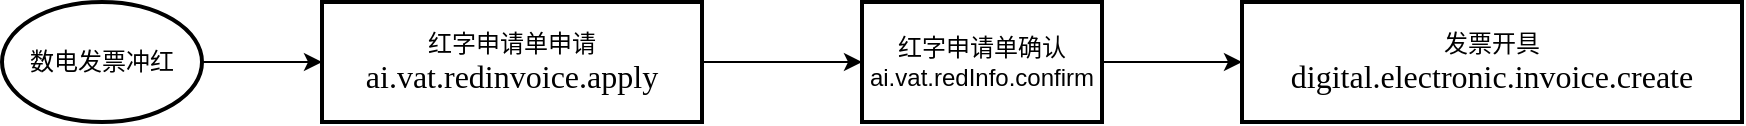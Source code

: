 <mxfile version="24.7.7">
  <diagram name="第 1 页" id="K93AHKnS_Ff4_556Yq7D">
    <mxGraphModel dx="1853" dy="605" grid="1" gridSize="10" guides="1" tooltips="1" connect="1" arrows="1" fold="1" page="1" pageScale="1" pageWidth="827" pageHeight="1169" math="0" shadow="0">
      <root>
        <mxCell id="0" />
        <mxCell id="1" parent="0" />
        <mxCell id="9StfnSHRMmvTtnD-3Eys-3" value="" style="edgeStyle=orthogonalEdgeStyle;rounded=0;orthogonalLoop=1;jettySize=auto;html=1;" edge="1" parent="1" source="9StfnSHRMmvTtnD-3Eys-1" target="9StfnSHRMmvTtnD-3Eys-2">
          <mxGeometry relative="1" as="geometry" />
        </mxCell>
        <mxCell id="9StfnSHRMmvTtnD-3Eys-1" value="数电发票冲红" style="strokeWidth=2;html=1;shape=mxgraph.flowchart.start_1;whiteSpace=wrap;" vertex="1" parent="1">
          <mxGeometry y="280" width="100" height="60" as="geometry" />
        </mxCell>
        <mxCell id="9StfnSHRMmvTtnD-3Eys-5" value="" style="edgeStyle=orthogonalEdgeStyle;rounded=0;orthogonalLoop=1;jettySize=auto;html=1;" edge="1" parent="1" source="9StfnSHRMmvTtnD-3Eys-2" target="9StfnSHRMmvTtnD-3Eys-4">
          <mxGeometry relative="1" as="geometry" />
        </mxCell>
        <mxCell id="9StfnSHRMmvTtnD-3Eys-2" value="红字申请单申请&lt;div&gt;&lt;p style=&quot;margin: 0pt 0pt 0.0pt; text-align: justify;&quot; class=&quot;MsoNormal&quot;&gt;&lt;font face=&quot;Calibri&quot;&gt;&lt;span style=&quot;font-size: 16px;&quot;&gt;ai.vat.redinvoice.apply&lt;/span&gt;&lt;/font&gt;&lt;br&gt;&lt;/p&gt;&lt;/div&gt;" style="whiteSpace=wrap;html=1;strokeWidth=2;" vertex="1" parent="1">
          <mxGeometry x="160" y="280" width="190" height="60" as="geometry" />
        </mxCell>
        <mxCell id="9StfnSHRMmvTtnD-3Eys-7" value="" style="edgeStyle=orthogonalEdgeStyle;rounded=0;orthogonalLoop=1;jettySize=auto;html=1;" edge="1" parent="1" source="9StfnSHRMmvTtnD-3Eys-4" target="9StfnSHRMmvTtnD-3Eys-6">
          <mxGeometry relative="1" as="geometry" />
        </mxCell>
        <mxCell id="9StfnSHRMmvTtnD-3Eys-4" value="红字申请单确认&lt;div&gt;ai.vat.redInfo.confirm&lt;br&gt;&lt;/div&gt;" style="whiteSpace=wrap;html=1;strokeWidth=2;" vertex="1" parent="1">
          <mxGeometry x="430" y="280" width="120" height="60" as="geometry" />
        </mxCell>
        <mxCell id="9StfnSHRMmvTtnD-3Eys-6" value="发票开具&lt;div&gt;&lt;p style=&quot;margin: 0pt 0pt 0.0pt; text-align: justify; font-family: Calibri; font-size: 12pt;&quot; class=&quot;MsoNormal&quot;&gt;&lt;span style=&quot;font-family: 宋体; font-size: 12pt;&quot;&gt;&lt;font face=&quot;Calibri&quot;&gt;digital.electronic.invoice.create&lt;/font&gt;&lt;/span&gt;&lt;span style=&quot;font-size: 12pt;&quot;&gt;&lt;/span&gt;&lt;/p&gt;&lt;/div&gt;" style="whiteSpace=wrap;html=1;strokeWidth=2;" vertex="1" parent="1">
          <mxGeometry x="620" y="280" width="250" height="60" as="geometry" />
        </mxCell>
      </root>
    </mxGraphModel>
  </diagram>
</mxfile>
